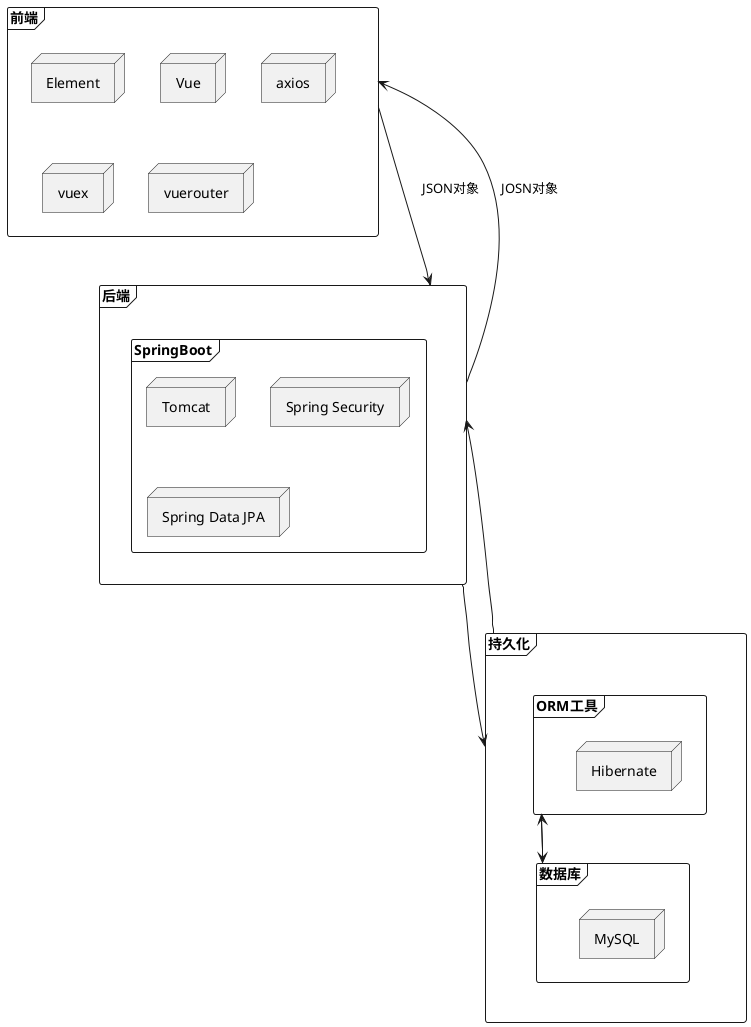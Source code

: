 @startuml
frame 前端{
    node Element
    node Vue
    node axios
    node vuex
    node vuerouter
}
frame 后端 {
    frame SpringBoot {
        node Tomcat
        node ss as "Spring Security"
        node jpa as "Spring Data JPA"
    }
}
前端 -down--> 后端 : JSON对象
后端 -up--> 前端:  JOSN对象

frame 持久化{
    frame ORM工具 {
        node Hibernate
    }
    frame 数据库 {
        node MySQL
    }
    ORM工具 --> 数据库
    数据库 --> ORM工具
}

后端 -down--> 持久化
持久化 -up--> 后端
@enduml